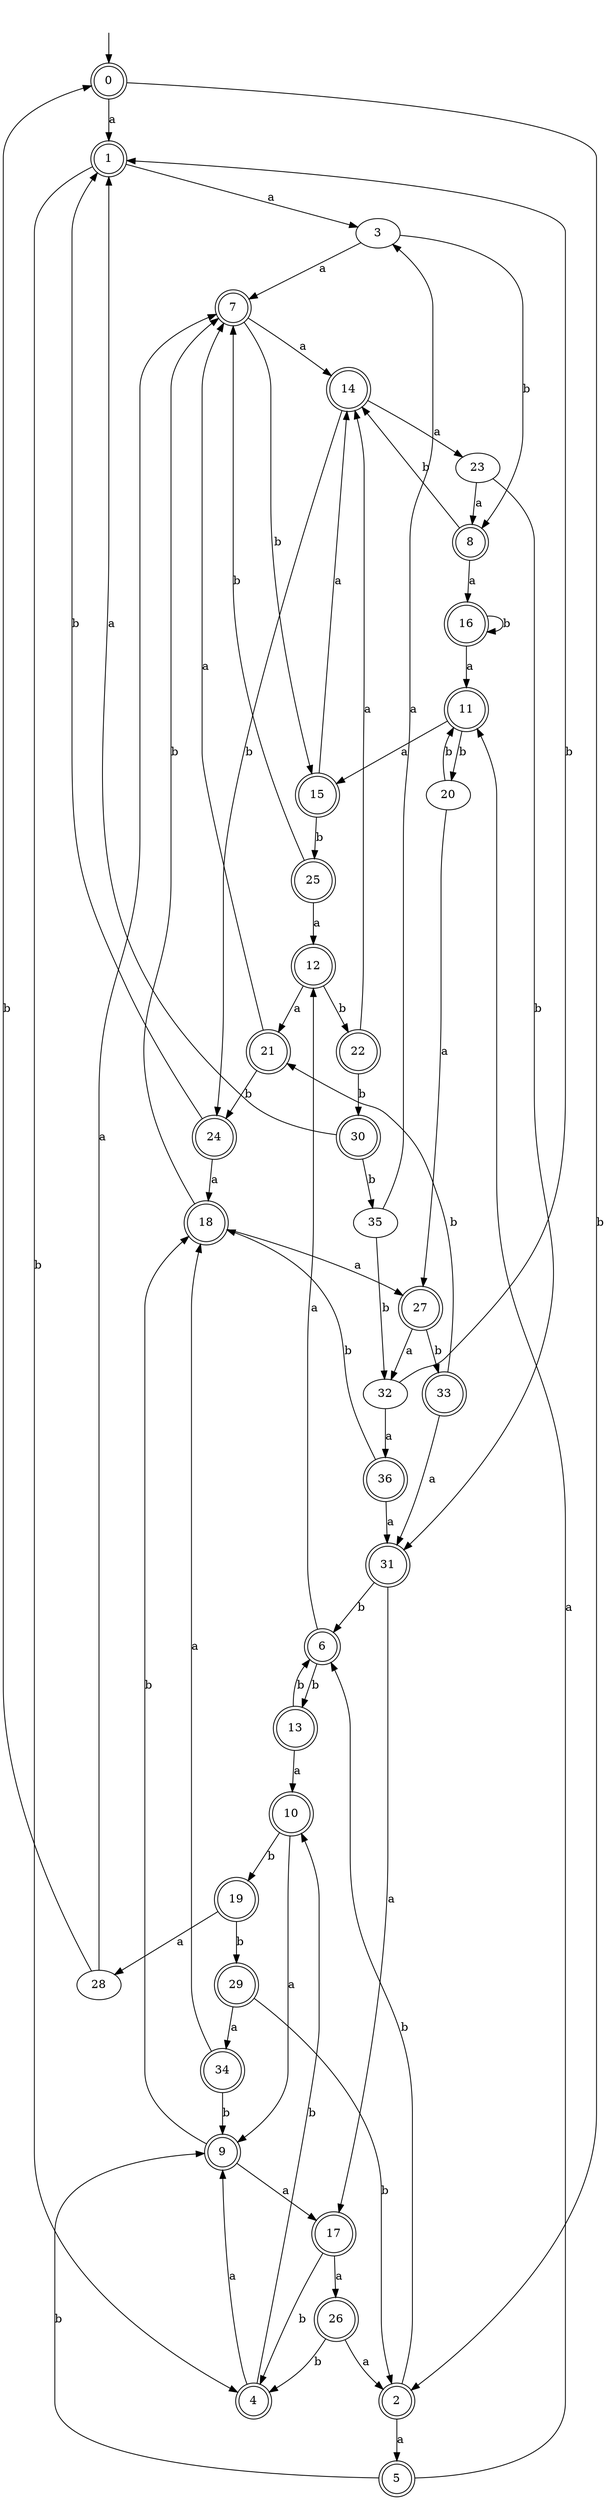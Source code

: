 digraph RandomDFA {
  __start0 [label="", shape=none];
  __start0 -> 0 [label=""];
  0 [shape=circle] [shape=doublecircle]
  0 -> 1 [label="a"]
  0 -> 2 [label="b"]
  1 [shape=doublecircle]
  1 -> 3 [label="a"]
  1 -> 4 [label="b"]
  2 [shape=doublecircle]
  2 -> 5 [label="a"]
  2 -> 6 [label="b"]
  3
  3 -> 7 [label="a"]
  3 -> 8 [label="b"]
  4 [shape=doublecircle]
  4 -> 9 [label="a"]
  4 -> 10 [label="b"]
  5 [shape=doublecircle]
  5 -> 11 [label="a"]
  5 -> 9 [label="b"]
  6 [shape=doublecircle]
  6 -> 12 [label="a"]
  6 -> 13 [label="b"]
  7 [shape=doublecircle]
  7 -> 14 [label="a"]
  7 -> 15 [label="b"]
  8 [shape=doublecircle]
  8 -> 16 [label="a"]
  8 -> 14 [label="b"]
  9 [shape=doublecircle]
  9 -> 17 [label="a"]
  9 -> 18 [label="b"]
  10 [shape=doublecircle]
  10 -> 9 [label="a"]
  10 -> 19 [label="b"]
  11 [shape=doublecircle]
  11 -> 15 [label="a"]
  11 -> 20 [label="b"]
  12 [shape=doublecircle]
  12 -> 21 [label="a"]
  12 -> 22 [label="b"]
  13 [shape=doublecircle]
  13 -> 10 [label="a"]
  13 -> 6 [label="b"]
  14 [shape=doublecircle]
  14 -> 23 [label="a"]
  14 -> 24 [label="b"]
  15 [shape=doublecircle]
  15 -> 14 [label="a"]
  15 -> 25 [label="b"]
  16 [shape=doublecircle]
  16 -> 11 [label="a"]
  16 -> 16 [label="b"]
  17 [shape=doublecircle]
  17 -> 26 [label="a"]
  17 -> 4 [label="b"]
  18 [shape=doublecircle]
  18 -> 27 [label="a"]
  18 -> 7 [label="b"]
  19 [shape=doublecircle]
  19 -> 28 [label="a"]
  19 -> 29 [label="b"]
  20
  20 -> 27 [label="a"]
  20 -> 11 [label="b"]
  21 [shape=doublecircle]
  21 -> 7 [label="a"]
  21 -> 24 [label="b"]
  22 [shape=doublecircle]
  22 -> 14 [label="a"]
  22 -> 30 [label="b"]
  23
  23 -> 8 [label="a"]
  23 -> 31 [label="b"]
  24 [shape=doublecircle]
  24 -> 18 [label="a"]
  24 -> 1 [label="b"]
  25 [shape=doublecircle]
  25 -> 12 [label="a"]
  25 -> 7 [label="b"]
  26 [shape=doublecircle]
  26 -> 2 [label="a"]
  26 -> 4 [label="b"]
  27 [shape=doublecircle]
  27 -> 32 [label="a"]
  27 -> 33 [label="b"]
  28
  28 -> 7 [label="a"]
  28 -> 0 [label="b"]
  29 [shape=doublecircle]
  29 -> 34 [label="a"]
  29 -> 2 [label="b"]
  30 [shape=doublecircle]
  30 -> 1 [label="a"]
  30 -> 35 [label="b"]
  31 [shape=doublecircle]
  31 -> 17 [label="a"]
  31 -> 6 [label="b"]
  32
  32 -> 36 [label="a"]
  32 -> 1 [label="b"]
  33 [shape=doublecircle]
  33 -> 31 [label="a"]
  33 -> 21 [label="b"]
  34 [shape=doublecircle]
  34 -> 18 [label="a"]
  34 -> 9 [label="b"]
  35
  35 -> 3 [label="a"]
  35 -> 32 [label="b"]
  36 [shape=doublecircle]
  36 -> 31 [label="a"]
  36 -> 18 [label="b"]
}
